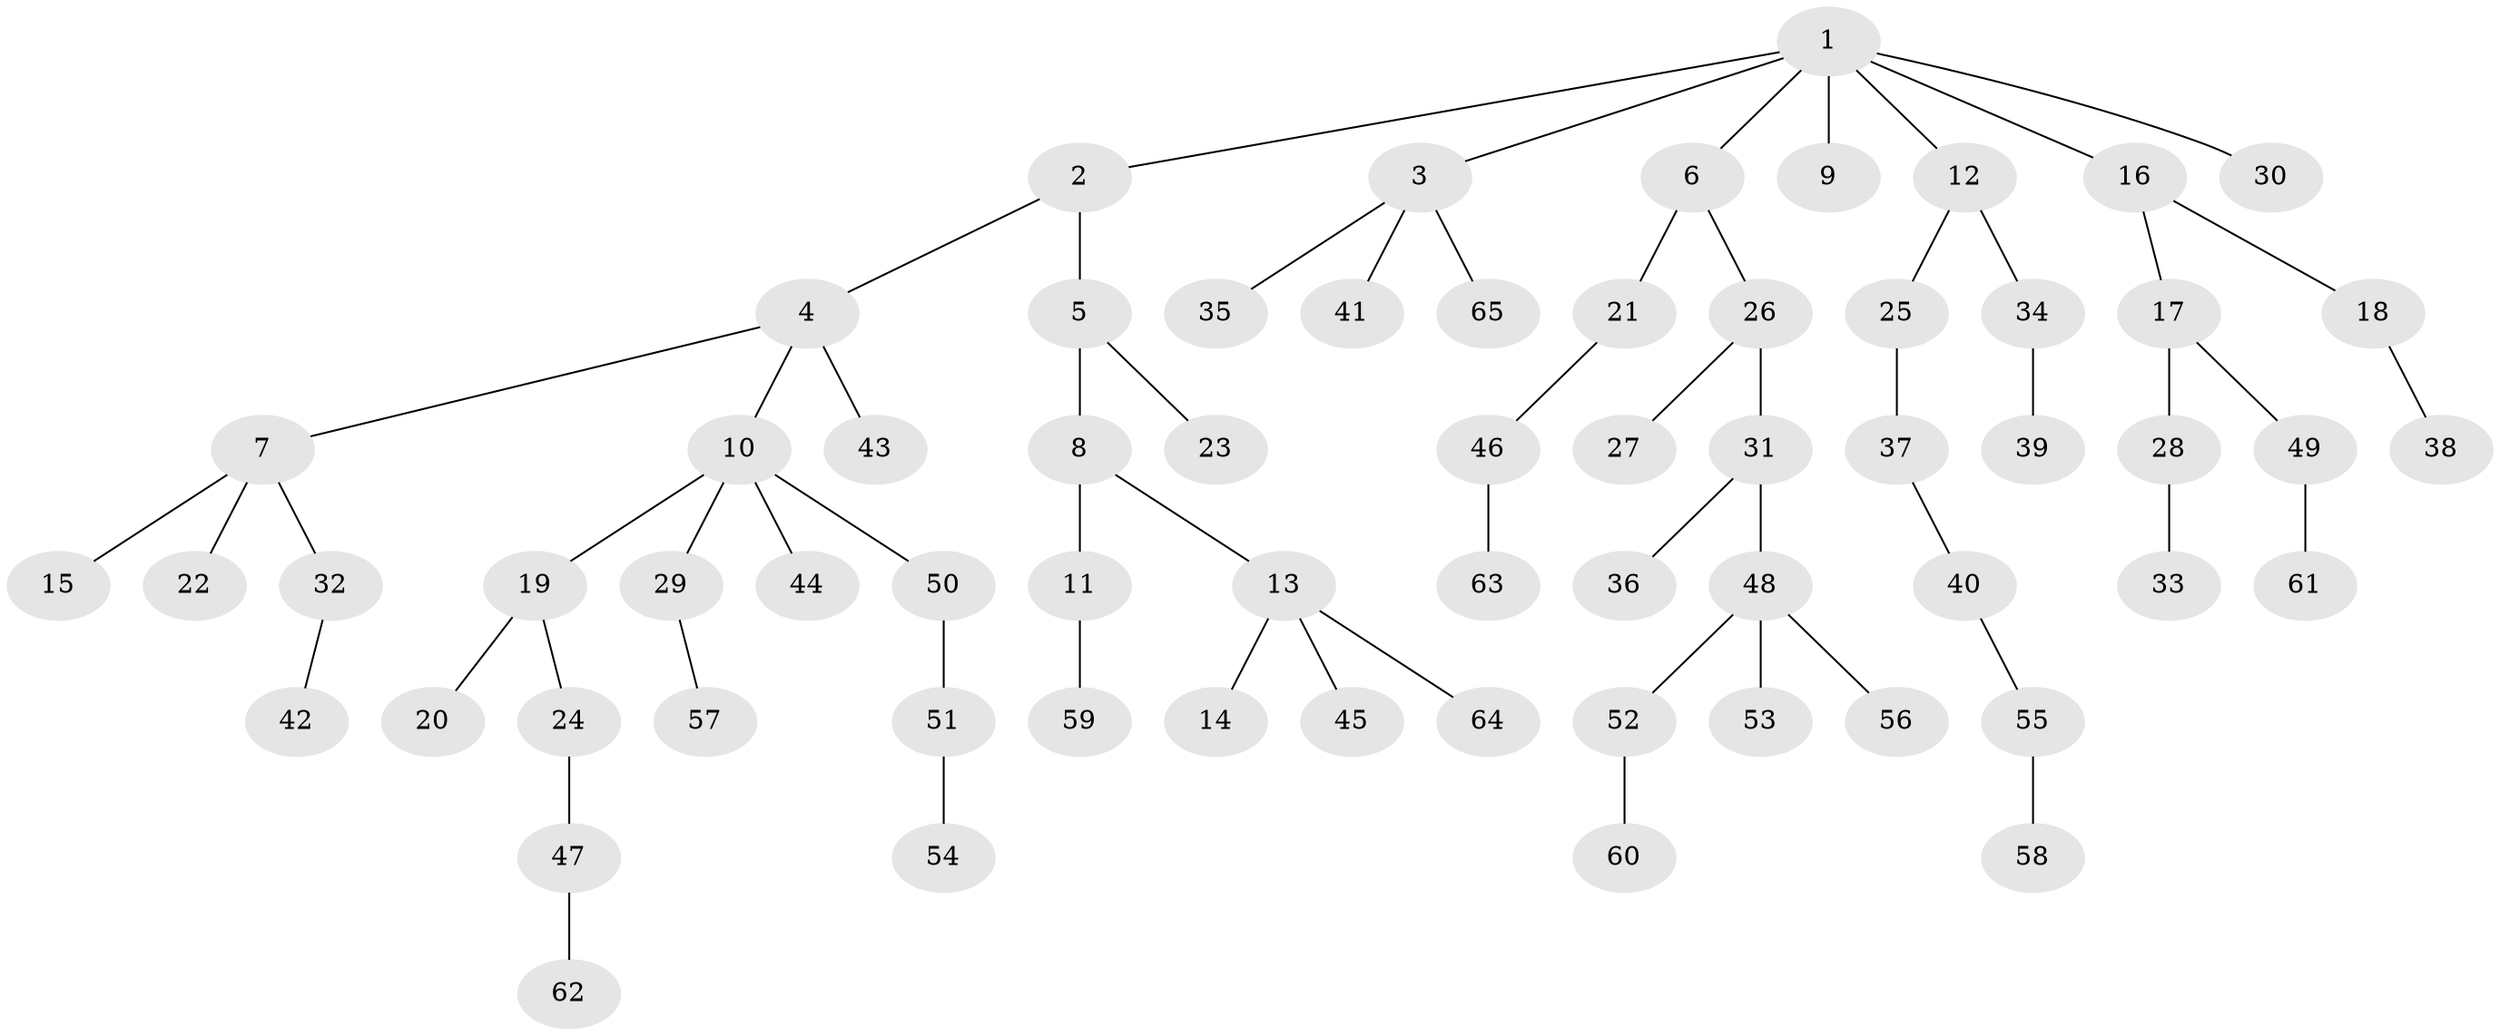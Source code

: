 // coarse degree distribution, {6: 0.025, 4: 0.025, 3: 0.225, 7: 0.025, 1: 0.55, 2: 0.15}
// Generated by graph-tools (version 1.1) at 2025/24/03/03/25 07:24:06]
// undirected, 65 vertices, 64 edges
graph export_dot {
graph [start="1"]
  node [color=gray90,style=filled];
  1;
  2;
  3;
  4;
  5;
  6;
  7;
  8;
  9;
  10;
  11;
  12;
  13;
  14;
  15;
  16;
  17;
  18;
  19;
  20;
  21;
  22;
  23;
  24;
  25;
  26;
  27;
  28;
  29;
  30;
  31;
  32;
  33;
  34;
  35;
  36;
  37;
  38;
  39;
  40;
  41;
  42;
  43;
  44;
  45;
  46;
  47;
  48;
  49;
  50;
  51;
  52;
  53;
  54;
  55;
  56;
  57;
  58;
  59;
  60;
  61;
  62;
  63;
  64;
  65;
  1 -- 2;
  1 -- 3;
  1 -- 6;
  1 -- 9;
  1 -- 12;
  1 -- 16;
  1 -- 30;
  2 -- 4;
  2 -- 5;
  3 -- 35;
  3 -- 41;
  3 -- 65;
  4 -- 7;
  4 -- 10;
  4 -- 43;
  5 -- 8;
  5 -- 23;
  6 -- 21;
  6 -- 26;
  7 -- 15;
  7 -- 22;
  7 -- 32;
  8 -- 11;
  8 -- 13;
  10 -- 19;
  10 -- 29;
  10 -- 44;
  10 -- 50;
  11 -- 59;
  12 -- 25;
  12 -- 34;
  13 -- 14;
  13 -- 45;
  13 -- 64;
  16 -- 17;
  16 -- 18;
  17 -- 28;
  17 -- 49;
  18 -- 38;
  19 -- 20;
  19 -- 24;
  21 -- 46;
  24 -- 47;
  25 -- 37;
  26 -- 27;
  26 -- 31;
  28 -- 33;
  29 -- 57;
  31 -- 36;
  31 -- 48;
  32 -- 42;
  34 -- 39;
  37 -- 40;
  40 -- 55;
  46 -- 63;
  47 -- 62;
  48 -- 52;
  48 -- 53;
  48 -- 56;
  49 -- 61;
  50 -- 51;
  51 -- 54;
  52 -- 60;
  55 -- 58;
}
